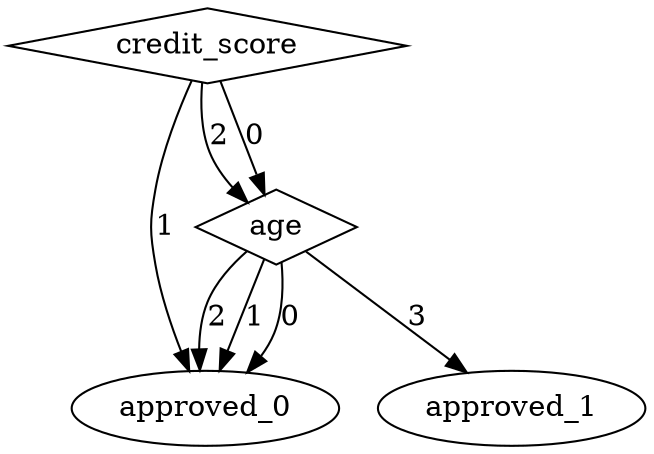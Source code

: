 digraph {
node [label=approved_1,style=""] approved_1
node [label=approved_0,style=""] approved_0
node [label=approved_0,style=""] approved_0
node [label=approved_0,style=""] approved_0
node [label=approved_0,style=""] approved_0
node [label=age,shape="diamond",style=""] 1
node [label=credit_score,shape="diamond",style=""] 0

1 -> approved_1 [label="3"]
1 -> approved_0 [label="2"]
1 -> approved_0 [label="1"]
1 -> approved_0 [label="0"]
0 -> 1 [label="2"]
0 -> approved_0 [label="1"]
0 -> 1 [label="0"]
}